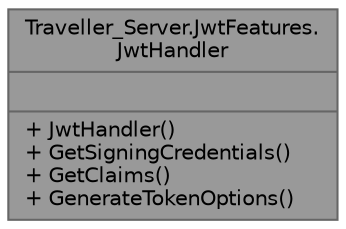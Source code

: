 digraph "Traveller_Server.JwtFeatures.JwtHandler"
{
 // LATEX_PDF_SIZE
  bgcolor="transparent";
  edge [fontname=Helvetica,fontsize=10,labelfontname=Helvetica,labelfontsize=10];
  node [fontname=Helvetica,fontsize=10,shape=box,height=0.2,width=0.4];
  Node1 [shape=record,label="{Traveller_Server.JwtFeatures.\lJwtHandler\n||+ JwtHandler()\l+ GetSigningCredentials()\l+ GetClaims()\l+ GenerateTokenOptions()\l}",height=0.2,width=0.4,color="gray40", fillcolor="grey60", style="filled", fontcolor="black",tooltip="Class used to configurate the JWT token and help with the authentication process."];
}
